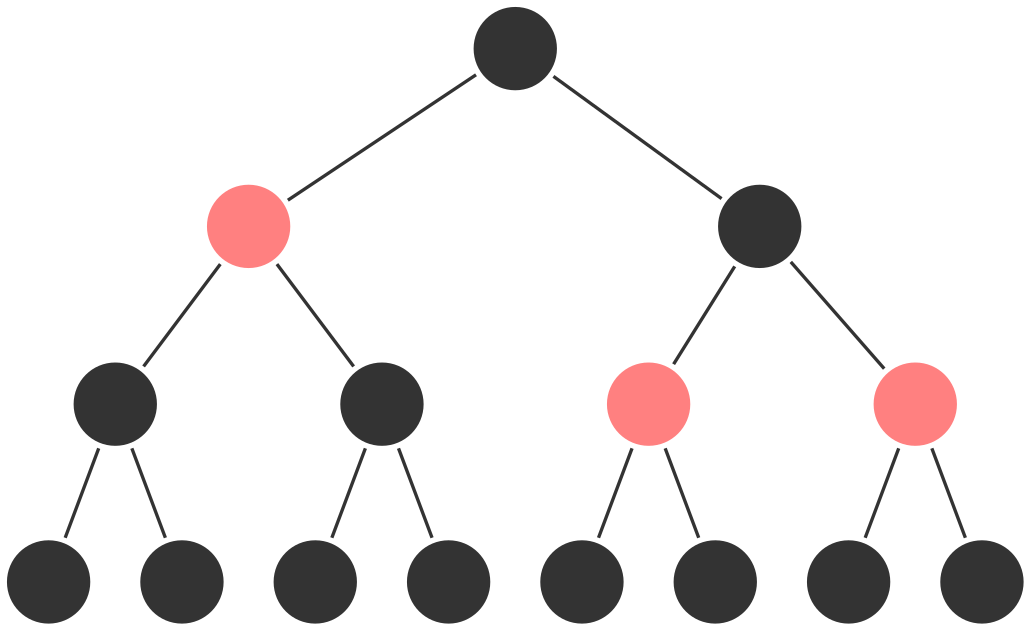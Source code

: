 <?xml version="1.0"?>
<!DOCTYPE ipe SYSTEM "ipe.dtd">
<ipe version="70206" creator="Ipe 7.2.6">
<info created="D:20170120141348" modified="D:20170120164831"/>
<ipestyle name="basic">
<symbol name="arrow/arc(spx)">
<path stroke="sym-stroke" fill="sym-stroke" pen="sym-pen">
0 0 m
-1 0.333 l
-1 -0.333 l
h
</path>
</symbol>
<symbol name="arrow/farc(spx)">
<path stroke="sym-stroke" fill="white" pen="sym-pen">
0 0 m
-1 0.333 l
-1 -0.333 l
h
</path>
</symbol>
<symbol name="arrow/ptarc(spx)">
<path stroke="sym-stroke" fill="sym-stroke" pen="sym-pen">
0 0 m
-1 0.333 l
-0.8 0 l
-1 -0.333 l
h
</path>
</symbol>
<symbol name="arrow/fptarc(spx)">
<path stroke="sym-stroke" fill="white" pen="sym-pen">
0 0 m
-1 0.333 l
-0.8 0 l
-1 -0.333 l
h
</path>
</symbol>
<symbol name="mark/circle(sx)" transformations="translations">
<path fill="sym-stroke">
0.6 0 0 0.6 0 0 e
0.4 0 0 0.4 0 0 e
</path>
</symbol>
<symbol name="mark/disk(sx)" transformations="translations">
<path fill="sym-stroke">
0.6 0 0 0.6 0 0 e
</path>
</symbol>
<symbol name="mark/fdisk(sfx)" transformations="translations">
<group>
<path fill="sym-fill">
0.5 0 0 0.5 0 0 e
</path>
<path fill="sym-stroke" fillrule="eofill">
0.6 0 0 0.6 0 0 e
0.4 0 0 0.4 0 0 e
</path>
</group>
</symbol>
<symbol name="mark/box(sx)" transformations="translations">
<path fill="sym-stroke" fillrule="eofill">
-0.6 -0.6 m
0.6 -0.6 l
0.6 0.6 l
-0.6 0.6 l
h
-0.4 -0.4 m
0.4 -0.4 l
0.4 0.4 l
-0.4 0.4 l
h
</path>
</symbol>
<symbol name="mark/square(sx)" transformations="translations">
<path fill="sym-stroke">
-0.6 -0.6 m
0.6 -0.6 l
0.6 0.6 l
-0.6 0.6 l
h
</path>
</symbol>
<symbol name="mark/fsquare(sfx)" transformations="translations">
<group>
<path fill="sym-fill">
-0.5 -0.5 m
0.5 -0.5 l
0.5 0.5 l
-0.5 0.5 l
h
</path>
<path fill="sym-stroke" fillrule="eofill">
-0.6 -0.6 m
0.6 -0.6 l
0.6 0.6 l
-0.6 0.6 l
h
-0.4 -0.4 m
0.4 -0.4 l
0.4 0.4 l
-0.4 0.4 l
h
</path>
</group>
</symbol>
<symbol name="mark/cross(sx)" transformations="translations">
<group>
<path fill="sym-stroke">
-0.43 -0.57 m
0.57 0.43 l
0.43 0.57 l
-0.57 -0.43 l
h
</path>
<path fill="sym-stroke">
-0.43 0.57 m
0.57 -0.43 l
0.43 -0.57 l
-0.57 0.43 l
h
</path>
</group>
</symbol>
<symbol name="arrow/fnormal(spx)">
<path stroke="sym-stroke" fill="white" pen="sym-pen">
0 0 m
-1 0.333 l
-1 -0.333 l
h
</path>
</symbol>
<symbol name="arrow/pointed(spx)">
<path stroke="sym-stroke" fill="sym-stroke" pen="sym-pen">
0 0 m
-1 0.333 l
-0.8 0 l
-1 -0.333 l
h
</path>
</symbol>
<symbol name="arrow/fpointed(spx)">
<path stroke="sym-stroke" fill="white" pen="sym-pen">
0 0 m
-1 0.333 l
-0.8 0 l
-1 -0.333 l
h
</path>
</symbol>
<symbol name="arrow/linear(spx)">
<path stroke="sym-stroke" pen="sym-pen">
-1 0.333 m
0 0 l
-1 -0.333 l
</path>
</symbol>
<symbol name="arrow/fdouble(spx)">
<path stroke="sym-stroke" fill="white" pen="sym-pen">
0 0 m
-1 0.333 l
-1 -0.333 l
h
-1 0 m
-2 0.333 l
-2 -0.333 l
h
</path>
</symbol>
<symbol name="arrow/double(spx)">
<path stroke="sym-stroke" fill="sym-stroke" pen="sym-pen">
0 0 m
-1 0.333 l
-1 -0.333 l
h
-1 0 m
-2 0.333 l
-2 -0.333 l
h
</path>
</symbol>
<pen name="heavier" value="0.8"/>
<pen name="fat" value="1.2"/>
<pen name="ultrafat" value="2"/>
<symbolsize name="large" value="5"/>
<symbolsize name="small" value="2"/>
<symbolsize name="tiny" value="1.1"/>
<arrowsize name="large" value="10"/>
<arrowsize name="small" value="5"/>
<arrowsize name="tiny" value="3"/>
<color name="red" value="1 0.5 0.5"/>
<color name="green" value="0.5 1 0.5"/>
<color name="blue" value="0.5 0.5 1"/>
<color name="yellow" value="1 1 0.5"/>
<color name="orange" value="1 0.823 0.5"/>
<color name="gold" value="1 0.921 0.5"/>
<color name="dark grey" value="0.2"/>
<color name="light grey" value="0.8"/>
<dashstyle name="dashed" value="[4] 0"/>
<dashstyle name="dotted" value="[1 3] 0"/>
<dashstyle name="dash dotted" value="[4 2 1 2] 0"/>
<dashstyle name="dash dot dotted" value="[4 2 1 2 1 2] 0"/>
<textsize name="large" value="\large"/>
<textsize name="small" value="\small"/>
<textsize name="tiny" value="\tiny"/>
<textsize name="Large" value="\Large"/>
<textsize name="LARGE" value="\LARGE"/>
<textsize name="huge" value="\huge"/>
<textsize name="Huge" value="\Huge"/>
<textsize name="footnote" value="\footnotesize"/>
<textstyle name="center" begin="\begin{center}" end="\end{center}"/>
<textstyle name="itemize" begin="\begin{itemize}" end="\end{itemize}"/>
<textstyle name="item" begin="\begin{itemize}\item{}" end="\end{itemize}"/>
<gridsize name="4 pts" value="4"/>
<gridsize name="8 pts (~3 mm)" value="8"/>
<gridsize name="16 pts (~6 mm)" value="16"/>
<gridsize name="32 pts (~12 mm)" value="32"/>
<gridsize name="10 pts (~3.5 mm)" value="10"/>
<gridsize name="20 pts (~7 mm)" value="20"/>
<gridsize name="14 pts (~5 mm)" value="14"/>
<gridsize name="28 pts (~10 mm)" value="28"/>
<gridsize name="56 pts (~20 mm)" value="56"/>
<anglesize name="90 deg" value="90"/>
<anglesize name="60 deg" value="60"/>
<anglesize name="45 deg" value="45"/>
<anglesize name="30 deg" value="30"/>
<anglesize name="22.5 deg" value="22.5"/>
<tiling name="falling" angle="-60" step="4" width="1"/>
<tiling name="rising" angle="30" step="4" width="1"/>
</ipestyle>
<page>
<layer name="alpha"/>
<layer name="beta"/>
<view layers="alpha beta" active="alpha"/>
<path layer="alpha" stroke="dark grey" fill="dark grey" pen="fat">
160 704 m
256 768 l
</path>
<path stroke="dark grey" fill="dark grey" pen="fat">
160 704 m
112 640 l
</path>
<path stroke="dark grey" fill="dark grey" pen="fat">
112 640 m
88 576 l
</path>
<path stroke="dark grey" fill="dark grey" pen="fat">
112 640 m
136 576 l
</path>
<path stroke="dark grey" fill="dark grey" pen="fat">
184 576 m
208 640 l
</path>
<path stroke="dark grey" fill="dark grey" pen="fat">
208 640 m
232 576 l
</path>
<path stroke="dark grey" fill="dark grey" pen="fat">
280 576 m
304 640 l
</path>
<path stroke="dark grey" fill="dark grey" pen="fat">
328 576 m
304 640 l
</path>
<path stroke="dark grey" fill="dark grey" pen="fat">
376 576 m
400 640 l
</path>
<path stroke="dark grey" fill="dark grey" pen="fat">
400 640 m
424 576 l
</path>
<path stroke="dark grey" fill="dark grey" pen="fat">
304 640 m
344 704 l
</path>
<path stroke="dark grey" fill="dark grey" pen="fat">
344 704 m
400 640 l
</path>
<path stroke="dark grey" fill="dark grey" pen="fat">
344 704 m
256 768 l
</path>
<path stroke="dark grey" fill="dark grey" pen="fat">
160 704 m
208 640 l
</path>
<path layer="beta" stroke="white" fill="dark grey" pen="ultrafat">
16 0 0 16 256 768 e
</path>
<path matrix="1 0 0 1 24 0" stroke="white" fill="dark grey" pen="ultrafat">
16 0 0 16 320 704 e
</path>
<path matrix="1 0 0 1 32 64" stroke="white" fill="red" pen="ultrafat">
16 0 0 16 128 640 e
</path>
<path matrix="1 0 0 1 176 0" stroke="white" fill="red" pen="ultrafat">
16 0 0 16 128 640 e
</path>
<path matrix="1 0 0 1 272 0" stroke="white" fill="red" pen="ultrafat">
16 0 0 16 128 640 e
</path>
<path matrix="1 0 0 1 -48 -128" stroke="white" fill="dark grey" pen="ultrafat">
16 0 0 16 256 768 e
</path>
<path matrix="1 0 0 1 -144 -128" stroke="white" fill="dark grey" pen="ultrafat">
16 0 0 16 256 768 e
</path>
<path matrix="1 0 0 1 -168 -192" stroke="white" fill="dark grey" pen="ultrafat">
16 0 0 16 256 768 e
</path>
<path matrix="1 0 0 1 -72 -192" stroke="white" fill="dark grey" pen="ultrafat">
16 0 0 16 256 768 e
</path>
<path matrix="1 0 0 1 -24 -192" stroke="white" fill="dark grey" pen="ultrafat">
16 0 0 16 256 768 e
</path>
<path matrix="1 0 0 1 -120 -192" stroke="white" fill="dark grey" pen="ultrafat">
16 0 0 16 256 768 e
</path>
<path matrix="1 0 0 1 24 -192" stroke="white" fill="dark grey" pen="ultrafat">
16 0 0 16 256 768 e
</path>
<path matrix="1 0 0 1 120 -192" stroke="white" fill="dark grey" pen="ultrafat">
16 0 0 16 256 768 e
</path>
<path matrix="1 0 0 1 168 -192" stroke="white" fill="dark grey" pen="ultrafat">
16 0 0 16 256 768 e
</path>
<path matrix="1 0 0 1 72 -192" stroke="white" fill="dark grey" pen="ultrafat">
16 0 0 16 256 768 e
</path>
</page>
</ipe>
